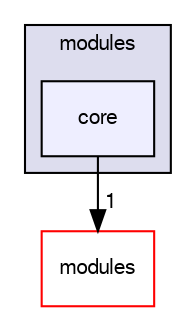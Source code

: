 digraph "sw/airborne/arch/stm32/modules/core" {
  compound=true
  node [ fontsize="10", fontname="FreeSans"];
  edge [ labelfontsize="10", labelfontname="FreeSans"];
  subgraph clusterdir_a10efe5d9248a70e16e6da3221b6ebe3 {
    graph [ bgcolor="#ddddee", pencolor="black", label="modules" fontname="FreeSans", fontsize="10", URL="dir_a10efe5d9248a70e16e6da3221b6ebe3.html"]
  dir_4b6d9b626b8c1c114d9fcf2370d0e1cf [shape=box, label="core", style="filled", fillcolor="#eeeeff", pencolor="black", URL="dir_4b6d9b626b8c1c114d9fcf2370d0e1cf.html"];
  }
  dir_c2abcdd6ccb39c3582929c0e3f5651c2 [shape=box label="modules" fillcolor="white" style="filled" color="red" URL="dir_c2abcdd6ccb39c3582929c0e3f5651c2.html"];
  dir_4b6d9b626b8c1c114d9fcf2370d0e1cf->dir_c2abcdd6ccb39c3582929c0e3f5651c2 [headlabel="1", labeldistance=1.5 headhref="dir_000023_000031.html"];
}
